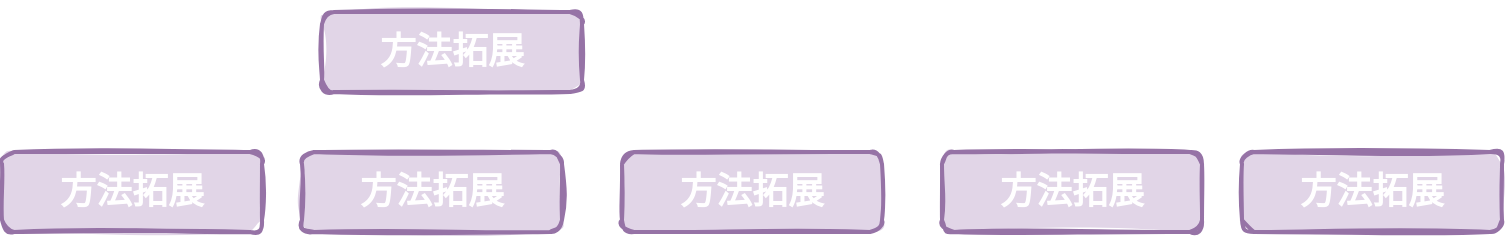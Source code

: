 <mxfile version="13.10.3" type="github">
  <diagram id="LzC7ekAIBzmgdOxqZEMj" name="Page-1">
    <mxGraphModel dx="946" dy="589" grid="1" gridSize="10" guides="1" tooltips="1" connect="1" arrows="1" fold="1" page="1" pageScale="1" pageWidth="827" pageHeight="1169" math="0" shadow="0">
      <root>
        <mxCell id="0" />
        <mxCell id="1" parent="0" />
        <mxCell id="5PGS94fac4Zu8GUAW_lK-9" value="&lt;h2&gt;&lt;font color=&quot;#ffffff&quot;&gt;方法拓展&lt;/font&gt;&lt;/h2&gt;" style="rounded=1;whiteSpace=wrap;html=1;strokeWidth=2;fillWeight=4;hachureGap=8;hachureAngle=45;sketch=1;fillStyle=solid;fillColor=#e1d5e7;strokeColor=#9673a6;" vertex="1" parent="1">
          <mxGeometry x="20" y="750" width="130" height="40" as="geometry" />
        </mxCell>
        <mxCell id="5PGS94fac4Zu8GUAW_lK-13" value="&lt;h2&gt;&lt;font color=&quot;#ffffff&quot;&gt;方法拓展&lt;/font&gt;&lt;/h2&gt;" style="rounded=1;whiteSpace=wrap;html=1;strokeWidth=2;fillWeight=4;hachureGap=8;hachureAngle=45;sketch=1;fillStyle=solid;fillColor=#e1d5e7;strokeColor=#9673a6;" vertex="1" parent="1">
          <mxGeometry x="170" y="750" width="130" height="40" as="geometry" />
        </mxCell>
        <mxCell id="5PGS94fac4Zu8GUAW_lK-14" value="&lt;h2&gt;&lt;font color=&quot;#ffffff&quot;&gt;方法拓展&lt;/font&gt;&lt;/h2&gt;" style="rounded=1;whiteSpace=wrap;html=1;strokeWidth=2;fillWeight=4;hachureGap=8;hachureAngle=45;sketch=1;fillStyle=solid;fillColor=#e1d5e7;strokeColor=#9673a6;" vertex="1" parent="1">
          <mxGeometry x="330" y="750" width="130" height="40" as="geometry" />
        </mxCell>
        <mxCell id="5PGS94fac4Zu8GUAW_lK-15" value="&lt;h2&gt;&lt;font color=&quot;#ffffff&quot;&gt;方法拓展&lt;/font&gt;&lt;/h2&gt;" style="rounded=1;whiteSpace=wrap;html=1;strokeWidth=2;fillWeight=4;hachureGap=8;hachureAngle=45;sketch=1;fillStyle=solid;fillColor=#e1d5e7;strokeColor=#9673a6;" vertex="1" parent="1">
          <mxGeometry x="490" y="750" width="130" height="40" as="geometry" />
        </mxCell>
        <mxCell id="5PGS94fac4Zu8GUAW_lK-16" value="&lt;h2&gt;&lt;font color=&quot;#ffffff&quot;&gt;方法拓展&lt;/font&gt;&lt;/h2&gt;" style="rounded=1;whiteSpace=wrap;html=1;strokeWidth=2;fillWeight=4;hachureGap=8;hachureAngle=45;sketch=1;fillStyle=solid;fillColor=#e1d5e7;strokeColor=#9673a6;" vertex="1" parent="1">
          <mxGeometry x="640" y="750" width="130" height="40" as="geometry" />
        </mxCell>
        <mxCell id="5PGS94fac4Zu8GUAW_lK-17" value="&lt;h2&gt;&lt;font color=&quot;#ffffff&quot;&gt;方法拓展&lt;/font&gt;&lt;/h2&gt;" style="rounded=1;whiteSpace=wrap;html=1;strokeWidth=2;fillWeight=4;hachureGap=8;hachureAngle=45;sketch=1;fillStyle=solid;fillColor=#e1d5e7;strokeColor=#9673a6;" vertex="1" parent="1">
          <mxGeometry x="180" y="680" width="130" height="40" as="geometry" />
        </mxCell>
      </root>
    </mxGraphModel>
  </diagram>
</mxfile>
